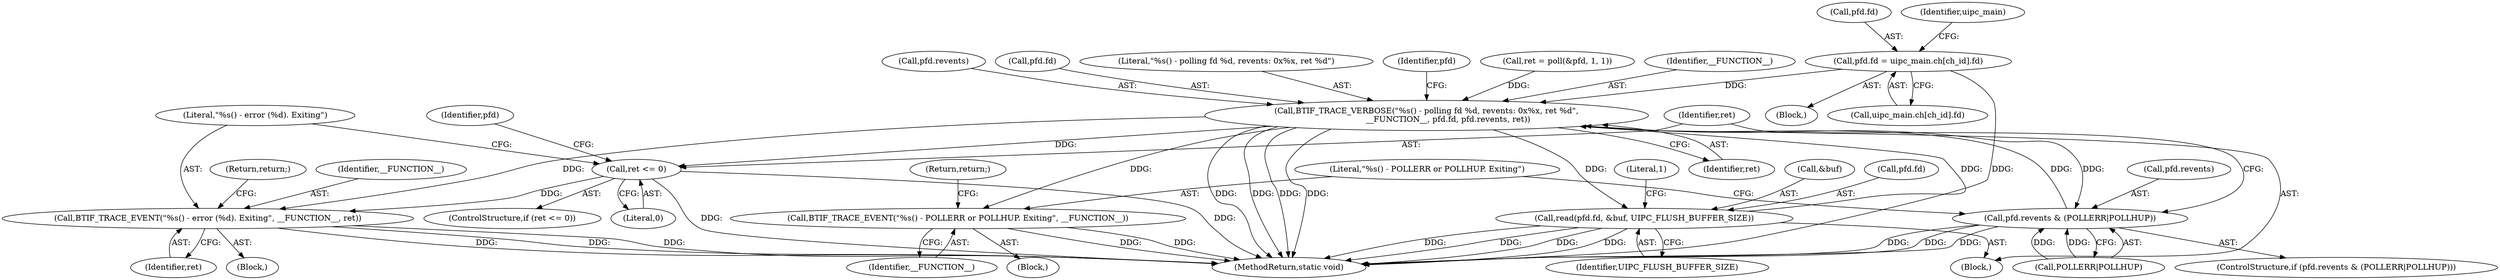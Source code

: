 digraph "1_Android_472271b153c5dc53c28beac55480a8d8434b2d5c_74@API" {
"1000112" [label="(Call,pfd.fd = uipc_main.ch[ch_id].fd)"];
"1000148" [label="(Call,BTIF_TRACE_VERBOSE(\"%s() - polling fd %d, revents: 0x%x, ret %d\",\n                 __FUNCTION__, pfd.fd, pfd.revents, ret))"];
"1000159" [label="(Call,pfd.revents & (POLLERR|POLLHUP))"];
"1000167" [label="(Call,BTIF_TRACE_EVENT(\"%s() - POLLERR or POLLHUP. Exiting\", __FUNCTION__))"];
"1000172" [label="(Call,ret <= 0)"];
"1000176" [label="(Call,BTIF_TRACE_EVENT(\"%s() - error (%d). Exiting\", __FUNCTION__, ret))"];
"1000181" [label="(Call,read(pfd.fd, &buf, UIPC_FLUSH_BUFFER_SIZE))"];
"1000183" [label="(Identifier,pfd)"];
"1000149" [label="(Literal,\"%s() - polling fd %d, revents: 0x%x, ret %d\")"];
"1000170" [label="(Return,return;)"];
"1000175" [label="(Block,)"];
"1000139" [label="(Literal,1)"];
"1000113" [label="(Call,pfd.fd)"];
"1000161" [label="(Identifier,pfd)"];
"1000158" [label="(ControlStructure,if (pfd.revents & (POLLERR|POLLHUP)))"];
"1000163" [label="(Call,POLLERR|POLLHUP)"];
"1000169" [label="(Identifier,__FUNCTION__)"];
"1000160" [label="(Call,pfd.revents)"];
"1000159" [label="(Call,pfd.revents & (POLLERR|POLLHUP))"];
"1000172" [label="(Call,ret <= 0)"];
"1000167" [label="(Call,BTIF_TRACE_EVENT(\"%s() - POLLERR or POLLHUP. Exiting\", __FUNCTION__))"];
"1000157" [label="(Identifier,ret)"];
"1000103" [label="(Block,)"];
"1000180" [label="(Return,return;)"];
"1000171" [label="(ControlStructure,if (ret <= 0))"];
"1000140" [label="(Block,)"];
"1000173" [label="(Identifier,ret)"];
"1000185" [label="(Call,&buf)"];
"1000141" [label="(Call,ret = poll(&pfd, 1, 1))"];
"1000176" [label="(Call,BTIF_TRACE_EVENT(\"%s() - error (%d). Exiting\", __FUNCTION__, ret))"];
"1000174" [label="(Literal,0)"];
"1000150" [label="(Identifier,__FUNCTION__)"];
"1000181" [label="(Call,read(pfd.fd, &buf, UIPC_FLUSH_BUFFER_SIZE))"];
"1000168" [label="(Literal,\"%s() - POLLERR or POLLHUP. Exiting\")"];
"1000166" [label="(Block,)"];
"1000128" [label="(Identifier,uipc_main)"];
"1000116" [label="(Call,uipc_main.ch[ch_id].fd)"];
"1000187" [label="(Identifier,UIPC_FLUSH_BUFFER_SIZE)"];
"1000188" [label="(MethodReturn,static void)"];
"1000178" [label="(Identifier,__FUNCTION__)"];
"1000177" [label="(Literal,\"%s() - error (%d). Exiting\")"];
"1000112" [label="(Call,pfd.fd = uipc_main.ch[ch_id].fd)"];
"1000182" [label="(Call,pfd.fd)"];
"1000179" [label="(Identifier,ret)"];
"1000148" [label="(Call,BTIF_TRACE_VERBOSE(\"%s() - polling fd %d, revents: 0x%x, ret %d\",\n                 __FUNCTION__, pfd.fd, pfd.revents, ret))"];
"1000154" [label="(Call,pfd.revents)"];
"1000151" [label="(Call,pfd.fd)"];
"1000112" -> "1000103"  [label="AST: "];
"1000112" -> "1000116"  [label="CFG: "];
"1000113" -> "1000112"  [label="AST: "];
"1000116" -> "1000112"  [label="AST: "];
"1000128" -> "1000112"  [label="CFG: "];
"1000112" -> "1000188"  [label="DDG: "];
"1000112" -> "1000148"  [label="DDG: "];
"1000148" -> "1000140"  [label="AST: "];
"1000148" -> "1000157"  [label="CFG: "];
"1000149" -> "1000148"  [label="AST: "];
"1000150" -> "1000148"  [label="AST: "];
"1000151" -> "1000148"  [label="AST: "];
"1000154" -> "1000148"  [label="AST: "];
"1000157" -> "1000148"  [label="AST: "];
"1000161" -> "1000148"  [label="CFG: "];
"1000148" -> "1000188"  [label="DDG: "];
"1000148" -> "1000188"  [label="DDG: "];
"1000148" -> "1000188"  [label="DDG: "];
"1000148" -> "1000188"  [label="DDG: "];
"1000181" -> "1000148"  [label="DDG: "];
"1000159" -> "1000148"  [label="DDG: "];
"1000141" -> "1000148"  [label="DDG: "];
"1000148" -> "1000159"  [label="DDG: "];
"1000148" -> "1000167"  [label="DDG: "];
"1000148" -> "1000172"  [label="DDG: "];
"1000148" -> "1000176"  [label="DDG: "];
"1000148" -> "1000181"  [label="DDG: "];
"1000159" -> "1000158"  [label="AST: "];
"1000159" -> "1000163"  [label="CFG: "];
"1000160" -> "1000159"  [label="AST: "];
"1000163" -> "1000159"  [label="AST: "];
"1000168" -> "1000159"  [label="CFG: "];
"1000173" -> "1000159"  [label="CFG: "];
"1000159" -> "1000188"  [label="DDG: "];
"1000159" -> "1000188"  [label="DDG: "];
"1000159" -> "1000188"  [label="DDG: "];
"1000163" -> "1000159"  [label="DDG: "];
"1000163" -> "1000159"  [label="DDG: "];
"1000167" -> "1000166"  [label="AST: "];
"1000167" -> "1000169"  [label="CFG: "];
"1000168" -> "1000167"  [label="AST: "];
"1000169" -> "1000167"  [label="AST: "];
"1000170" -> "1000167"  [label="CFG: "];
"1000167" -> "1000188"  [label="DDG: "];
"1000167" -> "1000188"  [label="DDG: "];
"1000172" -> "1000171"  [label="AST: "];
"1000172" -> "1000174"  [label="CFG: "];
"1000173" -> "1000172"  [label="AST: "];
"1000174" -> "1000172"  [label="AST: "];
"1000177" -> "1000172"  [label="CFG: "];
"1000183" -> "1000172"  [label="CFG: "];
"1000172" -> "1000188"  [label="DDG: "];
"1000172" -> "1000188"  [label="DDG: "];
"1000172" -> "1000176"  [label="DDG: "];
"1000176" -> "1000175"  [label="AST: "];
"1000176" -> "1000179"  [label="CFG: "];
"1000177" -> "1000176"  [label="AST: "];
"1000178" -> "1000176"  [label="AST: "];
"1000179" -> "1000176"  [label="AST: "];
"1000180" -> "1000176"  [label="CFG: "];
"1000176" -> "1000188"  [label="DDG: "];
"1000176" -> "1000188"  [label="DDG: "];
"1000176" -> "1000188"  [label="DDG: "];
"1000181" -> "1000140"  [label="AST: "];
"1000181" -> "1000187"  [label="CFG: "];
"1000182" -> "1000181"  [label="AST: "];
"1000185" -> "1000181"  [label="AST: "];
"1000187" -> "1000181"  [label="AST: "];
"1000139" -> "1000181"  [label="CFG: "];
"1000181" -> "1000188"  [label="DDG: "];
"1000181" -> "1000188"  [label="DDG: "];
"1000181" -> "1000188"  [label="DDG: "];
"1000181" -> "1000188"  [label="DDG: "];
}
